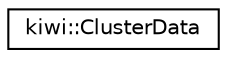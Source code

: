 digraph "Graphical Class Hierarchy"
{
 // LATEX_PDF_SIZE
  edge [fontname="Helvetica",fontsize="10",labelfontname="Helvetica",labelfontsize="10"];
  node [fontname="Helvetica",fontsize="10",shape=record];
  rankdir="LR";
  Node0 [label="kiwi::ClusterData",height=0.2,width=0.4,color="black", fillcolor="white", style="filled",URL="$classkiwi_1_1ClusterData.html",tooltip=" "];
}
